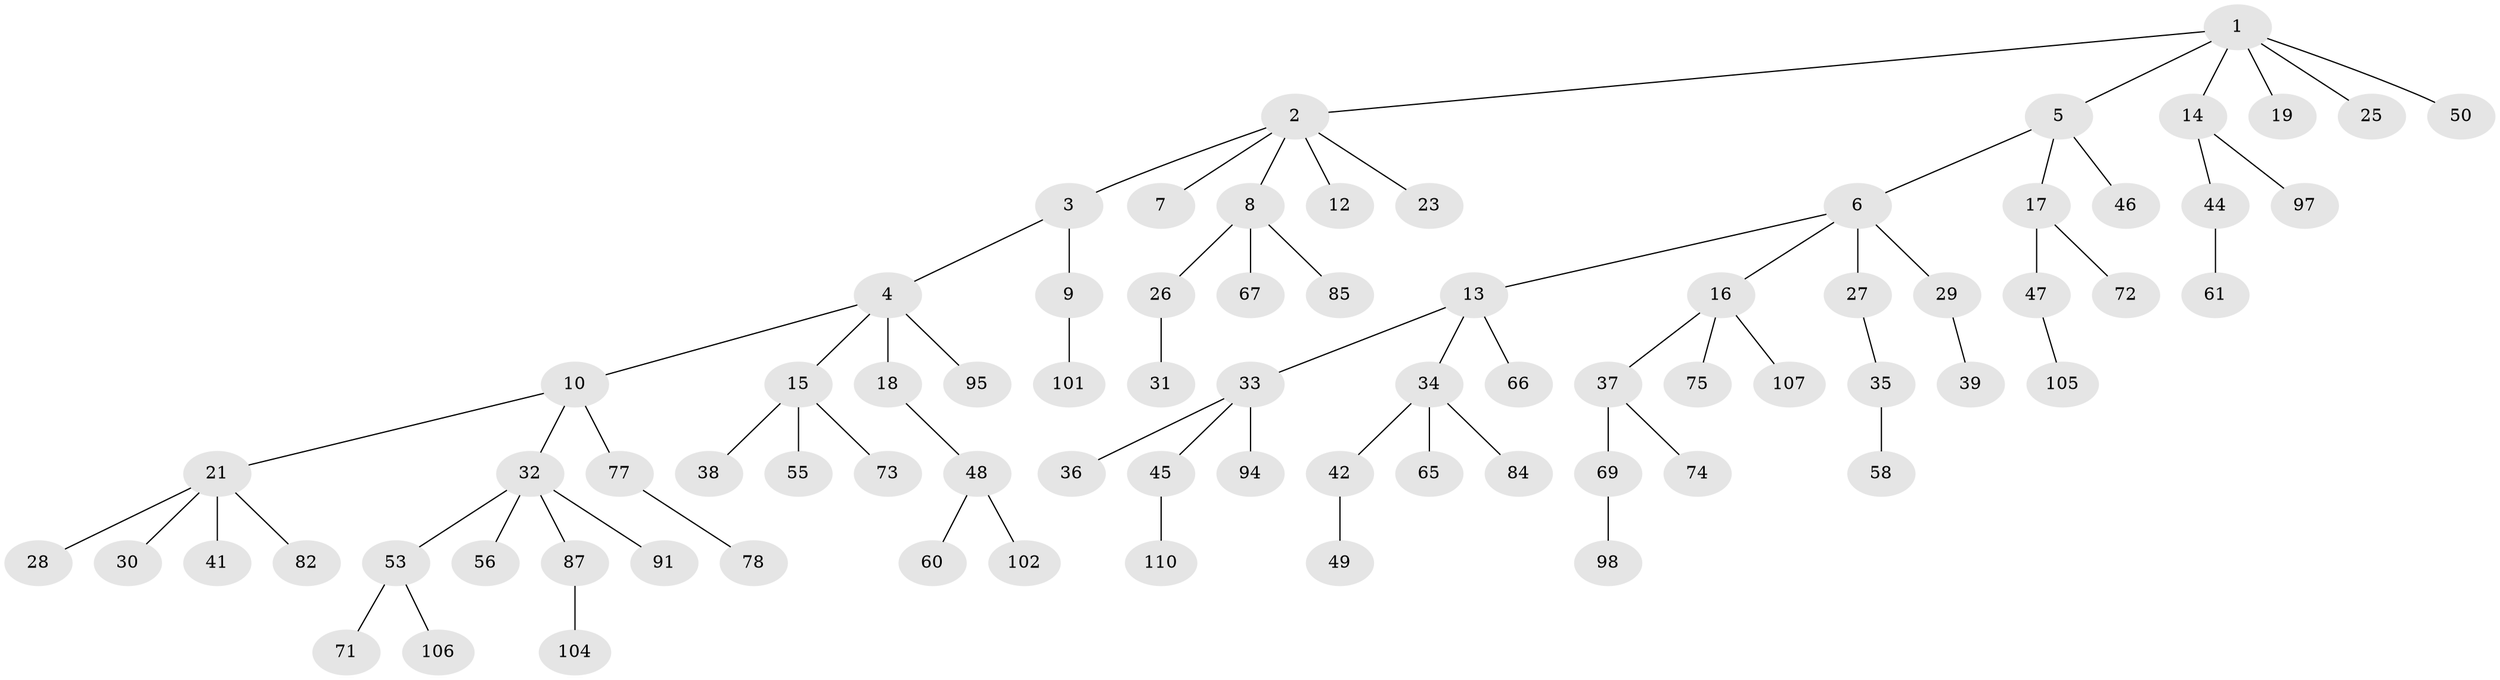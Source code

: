 // Generated by graph-tools (version 1.1) at 2025/24/03/03/25 07:24:08]
// undirected, 77 vertices, 76 edges
graph export_dot {
graph [start="1"]
  node [color=gray90,style=filled];
  1 [super="+11"];
  2 [super="+100"];
  3 [super="+81"];
  4 [super="+89"];
  5 [super="+96"];
  6 [super="+20"];
  7;
  8 [super="+43"];
  9;
  10 [super="+40"];
  12;
  13;
  14 [super="+62"];
  15;
  16 [super="+24"];
  17;
  18;
  19;
  21 [super="+22"];
  23 [super="+83"];
  25 [super="+76"];
  26 [super="+63"];
  27 [super="+68"];
  28;
  29 [super="+70"];
  30;
  31;
  32 [super="+51"];
  33 [super="+99"];
  34 [super="+103"];
  35 [super="+86"];
  36;
  37;
  38 [super="+64"];
  39;
  41 [super="+90"];
  42;
  44 [super="+80"];
  45 [super="+109"];
  46 [super="+88"];
  47 [super="+52"];
  48 [super="+57"];
  49;
  50 [super="+59"];
  53 [super="+54"];
  55;
  56;
  58;
  60;
  61;
  65;
  66;
  67 [super="+93"];
  69;
  71;
  72;
  73 [super="+79"];
  74;
  75;
  77 [super="+108"];
  78;
  82;
  84 [super="+92"];
  85 [super="+111"];
  87;
  91;
  94;
  95;
  97;
  98;
  101;
  102;
  104;
  105;
  106;
  107;
  110;
  1 -- 2;
  1 -- 5;
  1 -- 14;
  1 -- 19;
  1 -- 50;
  1 -- 25;
  2 -- 3;
  2 -- 7;
  2 -- 8;
  2 -- 12;
  2 -- 23;
  3 -- 4;
  3 -- 9;
  4 -- 10;
  4 -- 15;
  4 -- 18;
  4 -- 95;
  5 -- 6;
  5 -- 17;
  5 -- 46;
  6 -- 13;
  6 -- 16;
  6 -- 27;
  6 -- 29;
  8 -- 26;
  8 -- 67;
  8 -- 85;
  9 -- 101;
  10 -- 21;
  10 -- 32;
  10 -- 77;
  13 -- 33;
  13 -- 34;
  13 -- 66;
  14 -- 44;
  14 -- 97;
  15 -- 38;
  15 -- 55;
  15 -- 73;
  16 -- 37;
  16 -- 107;
  16 -- 75;
  17 -- 47;
  17 -- 72;
  18 -- 48;
  21 -- 28;
  21 -- 41;
  21 -- 82;
  21 -- 30;
  26 -- 31;
  27 -- 35;
  29 -- 39;
  32 -- 56;
  32 -- 87;
  32 -- 91;
  32 -- 53;
  33 -- 36;
  33 -- 45;
  33 -- 94;
  34 -- 42;
  34 -- 65;
  34 -- 84;
  35 -- 58;
  37 -- 69;
  37 -- 74;
  42 -- 49;
  44 -- 61;
  45 -- 110;
  47 -- 105;
  48 -- 60;
  48 -- 102;
  53 -- 71;
  53 -- 106;
  69 -- 98;
  77 -- 78;
  87 -- 104;
}

